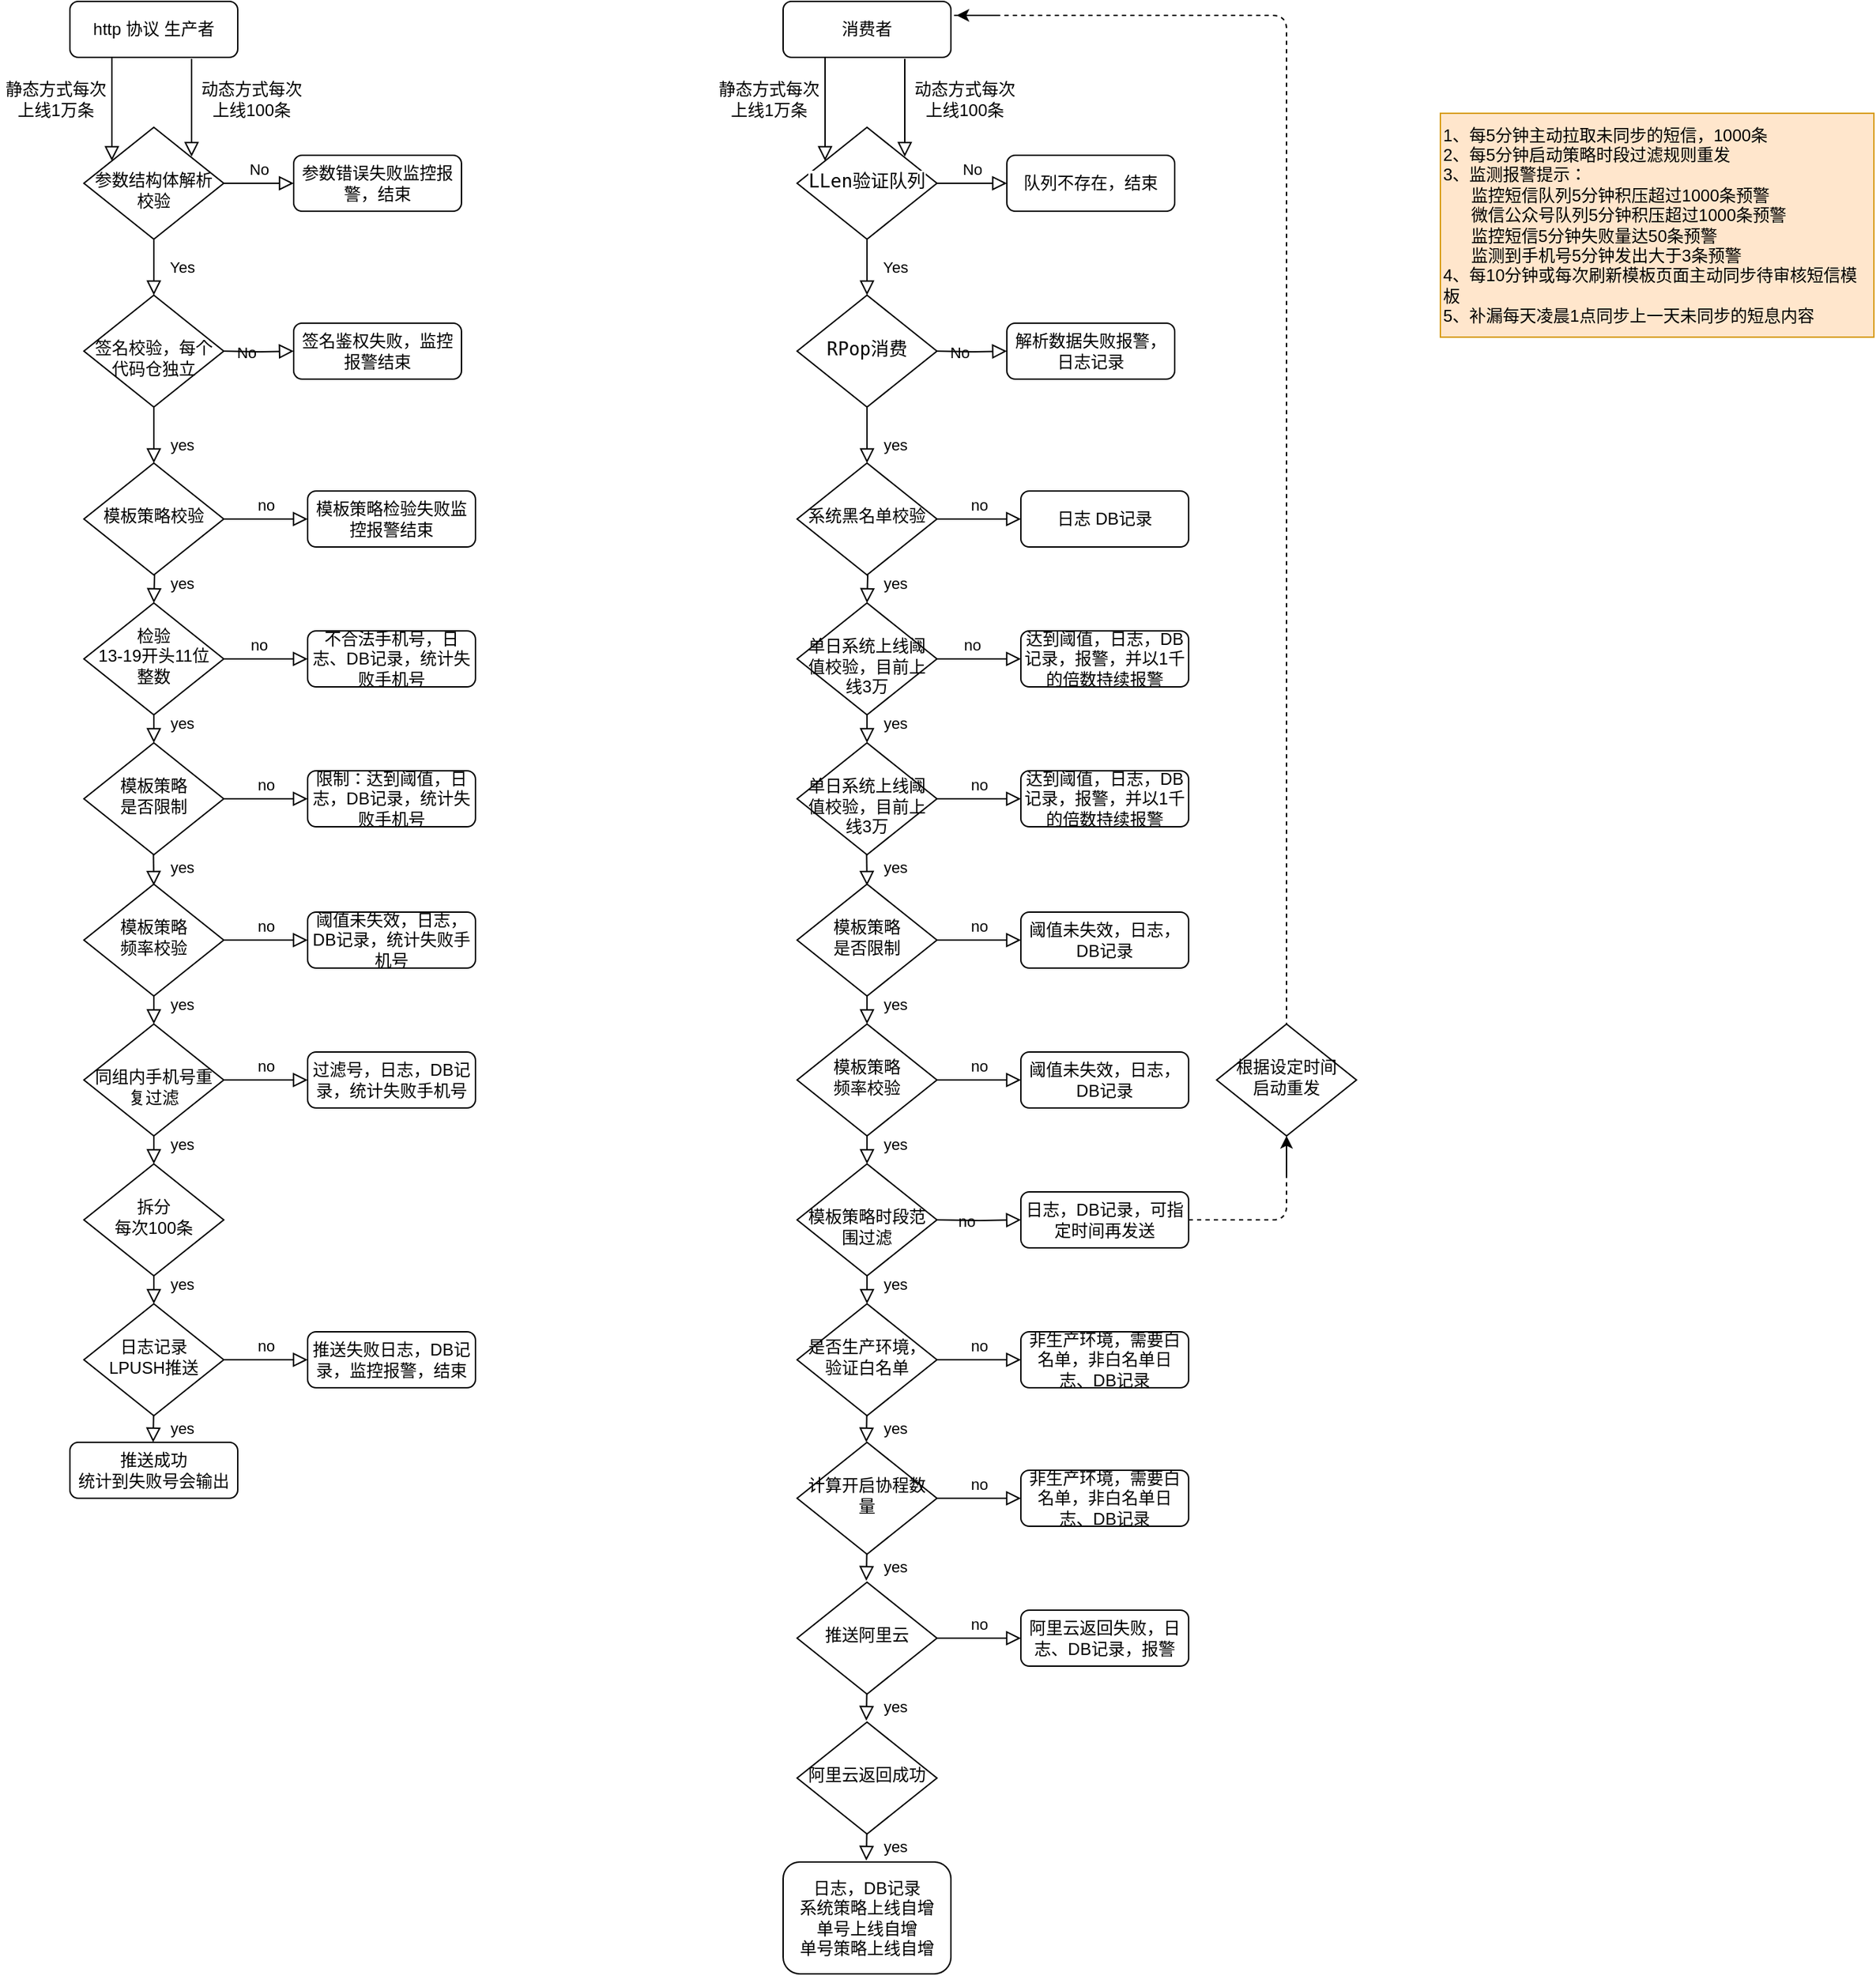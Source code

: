 <mxfile version="14.5.1" type="github">
  <diagram id="C5RBs43oDa-KdzZeNtuy" name="Page-1">
    <mxGraphModel dx="1038" dy="509" grid="1" gridSize="10" guides="1" tooltips="1" connect="1" arrows="1" fold="1" page="1" pageScale="1" pageWidth="827" pageHeight="1169" math="0" shadow="0">
      <root>
        <mxCell id="WIyWlLk6GJQsqaUBKTNV-0" />
        <mxCell id="WIyWlLk6GJQsqaUBKTNV-1" parent="WIyWlLk6GJQsqaUBKTNV-0" />
        <mxCell id="WIyWlLk6GJQsqaUBKTNV-2" value="" style="rounded=0;html=1;jettySize=auto;orthogonalLoop=1;fontSize=11;endArrow=block;endFill=0;endSize=8;strokeWidth=1;shadow=0;labelBackgroundColor=none;edgeStyle=orthogonalEdgeStyle;" parent="WIyWlLk6GJQsqaUBKTNV-1" source="WIyWlLk6GJQsqaUBKTNV-3" target="WIyWlLk6GJQsqaUBKTNV-6" edge="1">
          <mxGeometry relative="1" as="geometry">
            <Array as="points">
              <mxPoint x="190" y="140" />
              <mxPoint x="190" y="140" />
            </Array>
          </mxGeometry>
        </mxCell>
        <mxCell id="WIyWlLk6GJQsqaUBKTNV-3" value="http 协议 生产者" style="rounded=1;whiteSpace=wrap;html=1;fontSize=12;glass=0;strokeWidth=1;shadow=0;" parent="WIyWlLk6GJQsqaUBKTNV-1" vertex="1">
          <mxGeometry x="160" y="80" width="120" height="40" as="geometry" />
        </mxCell>
        <mxCell id="WIyWlLk6GJQsqaUBKTNV-4" value="Yes" style="rounded=0;html=1;jettySize=auto;orthogonalLoop=1;fontSize=11;endArrow=block;endFill=0;endSize=8;strokeWidth=1;shadow=0;labelBackgroundColor=none;edgeStyle=orthogonalEdgeStyle;" parent="WIyWlLk6GJQsqaUBKTNV-1" source="WIyWlLk6GJQsqaUBKTNV-6" target="WIyWlLk6GJQsqaUBKTNV-10" edge="1">
          <mxGeometry y="20" relative="1" as="geometry">
            <mxPoint as="offset" />
          </mxGeometry>
        </mxCell>
        <mxCell id="WIyWlLk6GJQsqaUBKTNV-5" value="No" style="edgeStyle=orthogonalEdgeStyle;rounded=0;html=1;jettySize=auto;orthogonalLoop=1;fontSize=11;endArrow=block;endFill=0;endSize=8;strokeWidth=1;shadow=0;labelBackgroundColor=none;" parent="WIyWlLk6GJQsqaUBKTNV-1" source="WIyWlLk6GJQsqaUBKTNV-6" target="WIyWlLk6GJQsqaUBKTNV-7" edge="1">
          <mxGeometry y="10" relative="1" as="geometry">
            <mxPoint as="offset" />
          </mxGeometry>
        </mxCell>
        <mxCell id="WIyWlLk6GJQsqaUBKTNV-6" value="&lt;div&gt;&lt;br&gt;&lt;/div&gt;&lt;div&gt;参数结构体解析校验&lt;/div&gt;" style="rhombus;whiteSpace=wrap;html=1;shadow=0;fontFamily=Helvetica;fontSize=12;align=center;strokeWidth=1;spacing=6;spacingTop=-4;" parent="WIyWlLk6GJQsqaUBKTNV-1" vertex="1">
          <mxGeometry x="170" y="170" width="100" height="80" as="geometry" />
        </mxCell>
        <mxCell id="WIyWlLk6GJQsqaUBKTNV-7" value="参数错误失败监控报警，结束" style="rounded=1;whiteSpace=wrap;html=1;fontSize=12;glass=0;strokeWidth=1;shadow=0;" parent="WIyWlLk6GJQsqaUBKTNV-1" vertex="1">
          <mxGeometry x="320" y="190" width="120" height="40" as="geometry" />
        </mxCell>
        <mxCell id="WIyWlLk6GJQsqaUBKTNV-8" value="yes" style="rounded=0;html=1;jettySize=auto;orthogonalLoop=1;fontSize=11;endArrow=block;endFill=0;endSize=8;strokeWidth=1;shadow=0;labelBackgroundColor=none;edgeStyle=orthogonalEdgeStyle;entryX=0.5;entryY=0;entryDx=0;entryDy=0;" parent="WIyWlLk6GJQsqaUBKTNV-1" source="WIyWlLk6GJQsqaUBKTNV-10" target="dagRTqtgSXORIE9Vs6ua-40" edge="1">
          <mxGeometry x="0.333" y="20" relative="1" as="geometry">
            <mxPoint as="offset" />
            <mxPoint x="220" y="430" as="targetPoint" />
          </mxGeometry>
        </mxCell>
        <mxCell id="WIyWlLk6GJQsqaUBKTNV-9" value="no" style="edgeStyle=orthogonalEdgeStyle;rounded=0;html=1;jettySize=auto;orthogonalLoop=1;fontSize=11;endArrow=block;endFill=0;endSize=8;strokeWidth=1;shadow=0;labelBackgroundColor=none;exitX=1;exitY=0.5;exitDx=0;exitDy=0;" parent="WIyWlLk6GJQsqaUBKTNV-1" source="dagRTqtgSXORIE9Vs6ua-40" target="WIyWlLk6GJQsqaUBKTNV-12" edge="1">
          <mxGeometry y="10" relative="1" as="geometry">
            <mxPoint as="offset" />
            <mxPoint x="280" y="450" as="sourcePoint" />
          </mxGeometry>
        </mxCell>
        <mxCell id="WIyWlLk6GJQsqaUBKTNV-10" value="&lt;br&gt;&lt;div&gt;签名校验，每个代码仓独立&lt;/div&gt;" style="rhombus;whiteSpace=wrap;html=1;shadow=0;fontFamily=Helvetica;fontSize=12;align=center;strokeWidth=1;spacing=6;spacingTop=-4;" parent="WIyWlLk6GJQsqaUBKTNV-1" vertex="1">
          <mxGeometry x="170" y="290" width="100" height="80" as="geometry" />
        </mxCell>
        <mxCell id="WIyWlLk6GJQsqaUBKTNV-12" value="模板策略检验失败监控报警结束" style="rounded=1;whiteSpace=wrap;html=1;fontSize=12;glass=0;strokeWidth=1;shadow=0;" parent="WIyWlLk6GJQsqaUBKTNV-1" vertex="1">
          <mxGeometry x="330" y="430" width="120" height="40" as="geometry" />
        </mxCell>
        <mxCell id="dagRTqtgSXORIE9Vs6ua-0" value="" style="rounded=0;html=1;jettySize=auto;orthogonalLoop=1;fontSize=11;endArrow=block;endFill=0;endSize=8;strokeWidth=1;shadow=0;labelBackgroundColor=none;edgeStyle=orthogonalEdgeStyle;" parent="WIyWlLk6GJQsqaUBKTNV-1" edge="1">
          <mxGeometry relative="1" as="geometry">
            <mxPoint x="247" y="121" as="sourcePoint" />
            <mxPoint x="247" y="191" as="targetPoint" />
            <Array as="points">
              <mxPoint x="247" y="161" />
              <mxPoint x="247" y="161" />
            </Array>
          </mxGeometry>
        </mxCell>
        <mxCell id="dagRTqtgSXORIE9Vs6ua-3" value="&lt;div&gt;静态方式每次上线1万条&lt;/div&gt;" style="text;html=1;strokeColor=none;fillColor=none;align=center;verticalAlign=middle;whiteSpace=wrap;rounded=0;" parent="WIyWlLk6GJQsqaUBKTNV-1" vertex="1">
          <mxGeometry x="110" y="140" width="80" height="20" as="geometry" />
        </mxCell>
        <mxCell id="dagRTqtgSXORIE9Vs6ua-4" value="动态方式每次上线100条" style="text;html=1;strokeColor=none;fillColor=none;align=center;verticalAlign=middle;whiteSpace=wrap;rounded=0;" parent="WIyWlLk6GJQsqaUBKTNV-1" vertex="1">
          <mxGeometry x="250" y="140" width="80" height="20" as="geometry" />
        </mxCell>
        <mxCell id="dagRTqtgSXORIE9Vs6ua-9" value="No" style="edgeStyle=orthogonalEdgeStyle;rounded=0;html=1;jettySize=auto;orthogonalLoop=1;fontSize=11;endArrow=block;endFill=0;endSize=8;strokeWidth=1;shadow=0;labelBackgroundColor=none;" parent="WIyWlLk6GJQsqaUBKTNV-1" target="dagRTqtgSXORIE9Vs6ua-10" edge="1">
          <mxGeometry y="10" relative="1" as="geometry">
            <mxPoint as="offset" />
            <mxPoint x="270" y="330" as="sourcePoint" />
          </mxGeometry>
        </mxCell>
        <mxCell id="dagRTqtgSXORIE9Vs6ua-10" value="签名鉴权失败，监控报警结束" style="rounded=1;whiteSpace=wrap;html=1;fontSize=12;glass=0;strokeWidth=1;shadow=0;" parent="WIyWlLk6GJQsqaUBKTNV-1" vertex="1">
          <mxGeometry x="320" y="310" width="120" height="40" as="geometry" />
        </mxCell>
        <mxCell id="dagRTqtgSXORIE9Vs6ua-11" value="yes" style="rounded=0;html=1;jettySize=auto;orthogonalLoop=1;fontSize=11;endArrow=block;endFill=0;endSize=8;strokeWidth=1;shadow=0;labelBackgroundColor=none;edgeStyle=orthogonalEdgeStyle;" parent="WIyWlLk6GJQsqaUBKTNV-1" edge="1">
          <mxGeometry x="0.333" y="20" relative="1" as="geometry">
            <mxPoint as="offset" />
            <mxPoint x="220" y="470" as="sourcePoint" />
            <mxPoint x="220" y="510" as="targetPoint" />
          </mxGeometry>
        </mxCell>
        <mxCell id="dagRTqtgSXORIE9Vs6ua-12" value="no" style="edgeStyle=orthogonalEdgeStyle;rounded=0;html=1;jettySize=auto;orthogonalLoop=1;fontSize=11;endArrow=block;endFill=0;endSize=8;strokeWidth=1;shadow=0;labelBackgroundColor=none;" parent="WIyWlLk6GJQsqaUBKTNV-1" target="dagRTqtgSXORIE9Vs6ua-14" edge="1">
          <mxGeometry y="10" relative="1" as="geometry">
            <mxPoint as="offset" />
            <mxPoint x="280" y="550" as="sourcePoint" />
            <Array as="points">
              <mxPoint x="270" y="550" />
              <mxPoint x="270" y="550" />
            </Array>
          </mxGeometry>
        </mxCell>
        <mxCell id="dagRTqtgSXORIE9Vs6ua-14" value="不合法手机号，日志、DB记录，统计失败手机号" style="rounded=1;whiteSpace=wrap;html=1;fontSize=12;glass=0;strokeWidth=1;shadow=0;" parent="WIyWlLk6GJQsqaUBKTNV-1" vertex="1">
          <mxGeometry x="330" y="530" width="120" height="40" as="geometry" />
        </mxCell>
        <mxCell id="dagRTqtgSXORIE9Vs6ua-22" value="no" style="edgeStyle=orthogonalEdgeStyle;rounded=0;html=1;jettySize=auto;orthogonalLoop=1;fontSize=11;endArrow=block;endFill=0;endSize=8;strokeWidth=1;shadow=0;labelBackgroundColor=none;exitX=1;exitY=0.5;exitDx=0;exitDy=0;" parent="WIyWlLk6GJQsqaUBKTNV-1" source="dagRTqtgSXORIE9Vs6ua-46" target="dagRTqtgSXORIE9Vs6ua-24" edge="1">
          <mxGeometry y="10" relative="1" as="geometry">
            <mxPoint as="offset" />
            <mxPoint x="280" y="650" as="sourcePoint" />
          </mxGeometry>
        </mxCell>
        <mxCell id="dagRTqtgSXORIE9Vs6ua-24" value="限制：达到阈值，日志，DB记录，统计失败手机号" style="rounded=1;whiteSpace=wrap;html=1;fontSize=12;glass=0;strokeWidth=1;shadow=0;" parent="WIyWlLk6GJQsqaUBKTNV-1" vertex="1">
          <mxGeometry x="330" y="630" width="120" height="40" as="geometry" />
        </mxCell>
        <mxCell id="dagRTqtgSXORIE9Vs6ua-27" value="yes" style="rounded=0;html=1;jettySize=auto;orthogonalLoop=1;fontSize=11;endArrow=block;endFill=0;endSize=8;strokeWidth=1;shadow=0;labelBackgroundColor=none;edgeStyle=orthogonalEdgeStyle;entryX=0.5;entryY=0;entryDx=0;entryDy=0;" parent="WIyWlLk6GJQsqaUBKTNV-1" target="dagRTqtgSXORIE9Vs6ua-46" edge="1">
          <mxGeometry x="0.333" y="20" relative="1" as="geometry">
            <mxPoint as="offset" />
            <mxPoint x="219.5" y="570" as="sourcePoint" />
            <mxPoint x="219.5" y="630" as="targetPoint" />
          </mxGeometry>
        </mxCell>
        <mxCell id="dagRTqtgSXORIE9Vs6ua-28" value="no" style="edgeStyle=orthogonalEdgeStyle;rounded=0;html=1;jettySize=auto;orthogonalLoop=1;fontSize=11;endArrow=block;endFill=0;endSize=8;strokeWidth=1;shadow=0;labelBackgroundColor=none;exitX=1;exitY=0.5;exitDx=0;exitDy=0;" parent="WIyWlLk6GJQsqaUBKTNV-1" source="dagRTqtgSXORIE9Vs6ua-47" target="dagRTqtgSXORIE9Vs6ua-30" edge="1">
          <mxGeometry y="10" relative="1" as="geometry">
            <mxPoint as="offset" />
            <mxPoint x="280" y="751" as="sourcePoint" />
          </mxGeometry>
        </mxCell>
        <mxCell id="dagRTqtgSXORIE9Vs6ua-30" value="阈值未失效，日志，DB记录，统计失败手机号" style="rounded=1;whiteSpace=wrap;html=1;fontSize=12;glass=0;strokeWidth=1;shadow=0;" parent="WIyWlLk6GJQsqaUBKTNV-1" vertex="1">
          <mxGeometry x="330" y="731" width="120" height="40" as="geometry" />
        </mxCell>
        <mxCell id="dagRTqtgSXORIE9Vs6ua-31" value="yes" style="rounded=0;html=1;jettySize=auto;orthogonalLoop=1;fontSize=11;endArrow=block;endFill=0;endSize=8;strokeWidth=1;shadow=0;labelBackgroundColor=none;edgeStyle=orthogonalEdgeStyle;" parent="WIyWlLk6GJQsqaUBKTNV-1" edge="1">
          <mxGeometry x="0.333" y="20" relative="1" as="geometry">
            <mxPoint as="offset" />
            <mxPoint x="219.5" y="673" as="sourcePoint" />
            <mxPoint x="220" y="712" as="targetPoint" />
          </mxGeometry>
        </mxCell>
        <mxCell id="dagRTqtgSXORIE9Vs6ua-32" value="no" style="edgeStyle=orthogonalEdgeStyle;rounded=0;html=1;jettySize=auto;orthogonalLoop=1;fontSize=11;endArrow=block;endFill=0;endSize=8;strokeWidth=1;shadow=0;labelBackgroundColor=none;exitX=1;exitY=0.5;exitDx=0;exitDy=0;" parent="WIyWlLk6GJQsqaUBKTNV-1" source="dagRTqtgSXORIE9Vs6ua-48" target="dagRTqtgSXORIE9Vs6ua-34" edge="1">
          <mxGeometry y="10" relative="1" as="geometry">
            <mxPoint as="offset" />
            <mxPoint x="280" y="851" as="sourcePoint" />
          </mxGeometry>
        </mxCell>
        <mxCell id="dagRTqtgSXORIE9Vs6ua-34" value="过滤号，日志，DB记录，统计失败手机号" style="rounded=1;whiteSpace=wrap;html=1;fontSize=12;glass=0;strokeWidth=1;shadow=0;" parent="WIyWlLk6GJQsqaUBKTNV-1" vertex="1">
          <mxGeometry x="330" y="831" width="120" height="40" as="geometry" />
        </mxCell>
        <mxCell id="dagRTqtgSXORIE9Vs6ua-35" value="yes" style="rounded=0;html=1;jettySize=auto;orthogonalLoop=1;fontSize=11;endArrow=block;endFill=0;endSize=8;strokeWidth=1;shadow=0;labelBackgroundColor=none;edgeStyle=orthogonalEdgeStyle;entryX=0.5;entryY=0;entryDx=0;entryDy=0;" parent="WIyWlLk6GJQsqaUBKTNV-1" target="dagRTqtgSXORIE9Vs6ua-48" edge="1">
          <mxGeometry x="0.333" y="20" relative="1" as="geometry">
            <mxPoint as="offset" />
            <mxPoint x="219.5" y="771" as="sourcePoint" />
            <mxPoint x="219.5" y="831" as="targetPoint" />
          </mxGeometry>
        </mxCell>
        <mxCell id="dagRTqtgSXORIE9Vs6ua-39" value="yes" style="rounded=0;html=1;jettySize=auto;orthogonalLoop=1;fontSize=11;endArrow=block;endFill=0;endSize=8;strokeWidth=1;shadow=0;labelBackgroundColor=none;edgeStyle=orthogonalEdgeStyle;entryX=0.5;entryY=0;entryDx=0;entryDy=0;" parent="WIyWlLk6GJQsqaUBKTNV-1" target="dagRTqtgSXORIE9Vs6ua-49" edge="1">
          <mxGeometry x="0.333" y="20" relative="1" as="geometry">
            <mxPoint as="offset" />
            <mxPoint x="219.5" y="871" as="sourcePoint" />
            <mxPoint x="219.5" y="931" as="targetPoint" />
          </mxGeometry>
        </mxCell>
        <mxCell id="dagRTqtgSXORIE9Vs6ua-40" value="模板策略校验" style="rhombus;whiteSpace=wrap;html=1;shadow=0;fontFamily=Helvetica;fontSize=12;align=center;strokeWidth=1;spacing=6;spacingTop=-4;" parent="WIyWlLk6GJQsqaUBKTNV-1" vertex="1">
          <mxGeometry x="170" y="410" width="100" height="80" as="geometry" />
        </mxCell>
        <mxCell id="dagRTqtgSXORIE9Vs6ua-41" value="no" style="edgeStyle=orthogonalEdgeStyle;rounded=0;html=1;jettySize=auto;orthogonalLoop=1;fontSize=11;endArrow=block;endFill=0;endSize=8;strokeWidth=1;shadow=0;labelBackgroundColor=none;exitX=1;exitY=0.5;exitDx=0;exitDy=0;" parent="WIyWlLk6GJQsqaUBKTNV-1" source="dagRTqtgSXORIE9Vs6ua-54" target="dagRTqtgSXORIE9Vs6ua-43" edge="1">
          <mxGeometry y="10" relative="1" as="geometry">
            <mxPoint as="offset" />
            <mxPoint x="274" y="1051" as="sourcePoint" />
          </mxGeometry>
        </mxCell>
        <mxCell id="dagRTqtgSXORIE9Vs6ua-43" value="推送失败日志，DB记录，监控报警，结束" style="rounded=1;whiteSpace=wrap;html=1;fontSize=12;glass=0;strokeWidth=1;shadow=0;" parent="WIyWlLk6GJQsqaUBKTNV-1" vertex="1">
          <mxGeometry x="330" y="1031" width="120" height="40" as="geometry" />
        </mxCell>
        <mxCell id="dagRTqtgSXORIE9Vs6ua-44" value="yes" style="rounded=0;html=1;jettySize=auto;orthogonalLoop=1;fontSize=11;endArrow=block;endFill=0;endSize=8;strokeWidth=1;shadow=0;labelBackgroundColor=none;edgeStyle=orthogonalEdgeStyle;entryX=0.5;entryY=0;entryDx=0;entryDy=0;" parent="WIyWlLk6GJQsqaUBKTNV-1" target="dagRTqtgSXORIE9Vs6ua-54" edge="1">
          <mxGeometry x="0.333" y="20" relative="1" as="geometry">
            <mxPoint as="offset" />
            <mxPoint x="219.5" y="971" as="sourcePoint" />
            <mxPoint x="219.5" y="1031" as="targetPoint" />
          </mxGeometry>
        </mxCell>
        <mxCell id="dagRTqtgSXORIE9Vs6ua-45" value="&lt;div&gt;检验&lt;/div&gt;&lt;div&gt;13-19开头11位整数&lt;br&gt;&lt;/div&gt;" style="rhombus;whiteSpace=wrap;html=1;shadow=0;fontFamily=Helvetica;fontSize=12;align=center;strokeWidth=1;spacing=6;spacingTop=-4;" parent="WIyWlLk6GJQsqaUBKTNV-1" vertex="1">
          <mxGeometry x="170" y="510" width="100" height="80" as="geometry" />
        </mxCell>
        <mxCell id="dagRTqtgSXORIE9Vs6ua-46" value="&lt;div&gt;模板策略&lt;/div&gt;&lt;div&gt;是否限制&lt;/div&gt;" style="rhombus;whiteSpace=wrap;html=1;shadow=0;fontFamily=Helvetica;fontSize=12;align=center;strokeWidth=1;spacing=6;spacingTop=-4;" parent="WIyWlLk6GJQsqaUBKTNV-1" vertex="1">
          <mxGeometry x="170" y="610" width="100" height="80" as="geometry" />
        </mxCell>
        <mxCell id="dagRTqtgSXORIE9Vs6ua-47" value="&lt;div&gt;模板策略&lt;/div&gt;&lt;div&gt;频率校验&lt;/div&gt;" style="rhombus;whiteSpace=wrap;html=1;shadow=0;fontFamily=Helvetica;fontSize=12;align=center;strokeWidth=1;spacing=6;spacingTop=-4;" parent="WIyWlLk6GJQsqaUBKTNV-1" vertex="1">
          <mxGeometry x="170" y="711" width="100" height="80" as="geometry" />
        </mxCell>
        <mxCell id="dagRTqtgSXORIE9Vs6ua-48" value="&lt;br&gt;&lt;div&gt;同组内手机号重复过滤&lt;/div&gt;" style="rhombus;whiteSpace=wrap;html=1;shadow=0;fontFamily=Helvetica;fontSize=12;align=center;strokeWidth=1;spacing=6;spacingTop=-4;" parent="WIyWlLk6GJQsqaUBKTNV-1" vertex="1">
          <mxGeometry x="170" y="811" width="100" height="80" as="geometry" />
        </mxCell>
        <mxCell id="dagRTqtgSXORIE9Vs6ua-49" value="&lt;div&gt;拆分&lt;/div&gt;&lt;div&gt;每次100条&lt;br&gt;&lt;/div&gt;" style="rhombus;whiteSpace=wrap;html=1;shadow=0;fontFamily=Helvetica;fontSize=12;align=center;strokeWidth=1;spacing=6;spacingTop=-4;" parent="WIyWlLk6GJQsqaUBKTNV-1" vertex="1">
          <mxGeometry x="170" y="911" width="100" height="80" as="geometry" />
        </mxCell>
        <mxCell id="dagRTqtgSXORIE9Vs6ua-51" value="&lt;div&gt;推送成功&lt;/div&gt;&lt;div&gt;统计到失败号会输出&lt;/div&gt;" style="rounded=1;whiteSpace=wrap;html=1;fontSize=12;glass=0;strokeWidth=1;shadow=0;" parent="WIyWlLk6GJQsqaUBKTNV-1" vertex="1">
          <mxGeometry x="160" y="1110" width="120" height="40" as="geometry" />
        </mxCell>
        <mxCell id="dagRTqtgSXORIE9Vs6ua-52" value="yes" style="rounded=0;html=1;jettySize=auto;orthogonalLoop=1;fontSize=11;endArrow=block;endFill=0;endSize=8;strokeWidth=1;shadow=0;labelBackgroundColor=none;edgeStyle=orthogonalEdgeStyle;" parent="WIyWlLk6GJQsqaUBKTNV-1" edge="1">
          <mxGeometry x="0.333" y="20" relative="1" as="geometry">
            <mxPoint as="offset" />
            <mxPoint x="220" y="1080" as="sourcePoint" />
            <mxPoint x="219.5" y="1110" as="targetPoint" />
          </mxGeometry>
        </mxCell>
        <mxCell id="dagRTqtgSXORIE9Vs6ua-54" value="&lt;div&gt;日志记录&lt;/div&gt;&lt;div&gt;LPUSH推送&lt;br&gt;&lt;/div&gt;" style="rhombus;whiteSpace=wrap;html=1;shadow=0;fontFamily=Helvetica;fontSize=12;align=center;strokeWidth=1;spacing=6;spacingTop=-4;" parent="WIyWlLk6GJQsqaUBKTNV-1" vertex="1">
          <mxGeometry x="170" y="1011" width="100" height="80" as="geometry" />
        </mxCell>
        <mxCell id="dagRTqtgSXORIE9Vs6ua-55" value="" style="rounded=0;html=1;jettySize=auto;orthogonalLoop=1;fontSize=11;endArrow=block;endFill=0;endSize=8;strokeWidth=1;shadow=0;labelBackgroundColor=none;edgeStyle=orthogonalEdgeStyle;" parent="WIyWlLk6GJQsqaUBKTNV-1" source="dagRTqtgSXORIE9Vs6ua-56" target="dagRTqtgSXORIE9Vs6ua-59" edge="1">
          <mxGeometry relative="1" as="geometry">
            <Array as="points">
              <mxPoint x="700" y="140" />
              <mxPoint x="700" y="140" />
            </Array>
          </mxGeometry>
        </mxCell>
        <mxCell id="dagRTqtgSXORIE9Vs6ua-56" value="消费者" style="rounded=1;whiteSpace=wrap;html=1;fontSize=12;glass=0;strokeWidth=1;shadow=0;" parent="WIyWlLk6GJQsqaUBKTNV-1" vertex="1">
          <mxGeometry x="670" y="80" width="120" height="40" as="geometry" />
        </mxCell>
        <mxCell id="dagRTqtgSXORIE9Vs6ua-57" value="Yes" style="rounded=0;html=1;jettySize=auto;orthogonalLoop=1;fontSize=11;endArrow=block;endFill=0;endSize=8;strokeWidth=1;shadow=0;labelBackgroundColor=none;edgeStyle=orthogonalEdgeStyle;" parent="WIyWlLk6GJQsqaUBKTNV-1" source="dagRTqtgSXORIE9Vs6ua-59" target="dagRTqtgSXORIE9Vs6ua-63" edge="1">
          <mxGeometry y="20" relative="1" as="geometry">
            <mxPoint as="offset" />
          </mxGeometry>
        </mxCell>
        <mxCell id="dagRTqtgSXORIE9Vs6ua-58" value="No" style="edgeStyle=orthogonalEdgeStyle;rounded=0;html=1;jettySize=auto;orthogonalLoop=1;fontSize=11;endArrow=block;endFill=0;endSize=8;strokeWidth=1;shadow=0;labelBackgroundColor=none;" parent="WIyWlLk6GJQsqaUBKTNV-1" source="dagRTqtgSXORIE9Vs6ua-59" target="dagRTqtgSXORIE9Vs6ua-60" edge="1">
          <mxGeometry y="10" relative="1" as="geometry">
            <mxPoint as="offset" />
          </mxGeometry>
        </mxCell>
        <mxCell id="dagRTqtgSXORIE9Vs6ua-59" value="&lt;pre style=&quot;background-color: #ffffff ; color: #000000 ; font-family: &amp;#34;jetbrains mono&amp;#34; , monospace ; font-size: 9.8pt&quot;&gt;LLen验证队列&lt;/pre&gt;" style="rhombus;whiteSpace=wrap;html=1;shadow=0;fontFamily=Helvetica;fontSize=12;align=center;strokeWidth=1;spacing=6;spacingTop=-4;" parent="WIyWlLk6GJQsqaUBKTNV-1" vertex="1">
          <mxGeometry x="680" y="170" width="100" height="80" as="geometry" />
        </mxCell>
        <mxCell id="dagRTqtgSXORIE9Vs6ua-60" value="队列不存在，结束" style="rounded=1;whiteSpace=wrap;html=1;fontSize=12;glass=0;strokeWidth=1;shadow=0;" parent="WIyWlLk6GJQsqaUBKTNV-1" vertex="1">
          <mxGeometry x="830" y="190" width="120" height="40" as="geometry" />
        </mxCell>
        <mxCell id="dagRTqtgSXORIE9Vs6ua-61" value="yes" style="rounded=0;html=1;jettySize=auto;orthogonalLoop=1;fontSize=11;endArrow=block;endFill=0;endSize=8;strokeWidth=1;shadow=0;labelBackgroundColor=none;edgeStyle=orthogonalEdgeStyle;entryX=0.5;entryY=0;entryDx=0;entryDy=0;" parent="WIyWlLk6GJQsqaUBKTNV-1" source="dagRTqtgSXORIE9Vs6ua-63" target="dagRTqtgSXORIE9Vs6ua-83" edge="1">
          <mxGeometry x="0.333" y="20" relative="1" as="geometry">
            <mxPoint as="offset" />
            <mxPoint x="730" y="430" as="targetPoint" />
          </mxGeometry>
        </mxCell>
        <mxCell id="dagRTqtgSXORIE9Vs6ua-62" value="no" style="edgeStyle=orthogonalEdgeStyle;rounded=0;html=1;jettySize=auto;orthogonalLoop=1;fontSize=11;endArrow=block;endFill=0;endSize=8;strokeWidth=1;shadow=0;labelBackgroundColor=none;exitX=1;exitY=0.5;exitDx=0;exitDy=0;" parent="WIyWlLk6GJQsqaUBKTNV-1" source="dagRTqtgSXORIE9Vs6ua-83" target="dagRTqtgSXORIE9Vs6ua-64" edge="1">
          <mxGeometry y="10" relative="1" as="geometry">
            <mxPoint as="offset" />
            <mxPoint x="790" y="450" as="sourcePoint" />
          </mxGeometry>
        </mxCell>
        <mxCell id="dagRTqtgSXORIE9Vs6ua-63" value="&lt;pre style=&quot;background-color: #ffffff ; color: #000000 ; font-family: &amp;#34;jetbrains mono&amp;#34; , monospace ; font-size: 9.8pt&quot;&gt;RPop消费&lt;/pre&gt;" style="rhombus;whiteSpace=wrap;html=1;shadow=0;fontFamily=Helvetica;fontSize=12;align=center;strokeWidth=1;spacing=6;spacingTop=-4;" parent="WIyWlLk6GJQsqaUBKTNV-1" vertex="1">
          <mxGeometry x="680" y="290" width="100" height="80" as="geometry" />
        </mxCell>
        <mxCell id="dagRTqtgSXORIE9Vs6ua-64" value="日志 DB记录" style="rounded=1;whiteSpace=wrap;html=1;fontSize=12;glass=0;strokeWidth=1;shadow=0;" parent="WIyWlLk6GJQsqaUBKTNV-1" vertex="1">
          <mxGeometry x="840" y="430" width="120" height="40" as="geometry" />
        </mxCell>
        <mxCell id="dagRTqtgSXORIE9Vs6ua-65" value="" style="rounded=0;html=1;jettySize=auto;orthogonalLoop=1;fontSize=11;endArrow=block;endFill=0;endSize=8;strokeWidth=1;shadow=0;labelBackgroundColor=none;edgeStyle=orthogonalEdgeStyle;" parent="WIyWlLk6GJQsqaUBKTNV-1" edge="1">
          <mxGeometry relative="1" as="geometry">
            <mxPoint x="757" y="121" as="sourcePoint" />
            <mxPoint x="757" y="191" as="targetPoint" />
            <Array as="points">
              <mxPoint x="757" y="161" />
              <mxPoint x="757" y="161" />
            </Array>
          </mxGeometry>
        </mxCell>
        <mxCell id="dagRTqtgSXORIE9Vs6ua-66" value="&lt;div&gt;静态方式每次上线1万条&lt;/div&gt;" style="text;html=1;strokeColor=none;fillColor=none;align=center;verticalAlign=middle;whiteSpace=wrap;rounded=0;" parent="WIyWlLk6GJQsqaUBKTNV-1" vertex="1">
          <mxGeometry x="620" y="140" width="80" height="20" as="geometry" />
        </mxCell>
        <mxCell id="dagRTqtgSXORIE9Vs6ua-67" value="动态方式每次上线100条" style="text;html=1;strokeColor=none;fillColor=none;align=center;verticalAlign=middle;whiteSpace=wrap;rounded=0;" parent="WIyWlLk6GJQsqaUBKTNV-1" vertex="1">
          <mxGeometry x="760" y="140" width="80" height="20" as="geometry" />
        </mxCell>
        <mxCell id="dagRTqtgSXORIE9Vs6ua-68" value="No" style="edgeStyle=orthogonalEdgeStyle;rounded=0;html=1;jettySize=auto;orthogonalLoop=1;fontSize=11;endArrow=block;endFill=0;endSize=8;strokeWidth=1;shadow=0;labelBackgroundColor=none;" parent="WIyWlLk6GJQsqaUBKTNV-1" target="dagRTqtgSXORIE9Vs6ua-69" edge="1">
          <mxGeometry y="10" relative="1" as="geometry">
            <mxPoint as="offset" />
            <mxPoint x="780" y="330" as="sourcePoint" />
          </mxGeometry>
        </mxCell>
        <mxCell id="dagRTqtgSXORIE9Vs6ua-69" value="解析数据失败报警，日志记录" style="rounded=1;whiteSpace=wrap;html=1;fontSize=12;glass=0;strokeWidth=1;shadow=0;" parent="WIyWlLk6GJQsqaUBKTNV-1" vertex="1">
          <mxGeometry x="830" y="310" width="120" height="40" as="geometry" />
        </mxCell>
        <mxCell id="dagRTqtgSXORIE9Vs6ua-70" value="yes" style="rounded=0;html=1;jettySize=auto;orthogonalLoop=1;fontSize=11;endArrow=block;endFill=0;endSize=8;strokeWidth=1;shadow=0;labelBackgroundColor=none;edgeStyle=orthogonalEdgeStyle;" parent="WIyWlLk6GJQsqaUBKTNV-1" edge="1">
          <mxGeometry x="0.333" y="20" relative="1" as="geometry">
            <mxPoint as="offset" />
            <mxPoint x="730" y="470" as="sourcePoint" />
            <mxPoint x="730" y="510" as="targetPoint" />
          </mxGeometry>
        </mxCell>
        <mxCell id="dagRTqtgSXORIE9Vs6ua-71" value="no" style="edgeStyle=orthogonalEdgeStyle;rounded=0;html=1;jettySize=auto;orthogonalLoop=1;fontSize=11;endArrow=block;endFill=0;endSize=8;strokeWidth=1;shadow=0;labelBackgroundColor=none;" parent="WIyWlLk6GJQsqaUBKTNV-1" target="dagRTqtgSXORIE9Vs6ua-72" edge="1">
          <mxGeometry y="10" relative="1" as="geometry">
            <mxPoint as="offset" />
            <mxPoint x="790" y="550" as="sourcePoint" />
            <Array as="points">
              <mxPoint x="780" y="550" />
              <mxPoint x="780" y="550" />
            </Array>
          </mxGeometry>
        </mxCell>
        <mxCell id="dagRTqtgSXORIE9Vs6ua-72" value="达到阈值，日志，DB记录，报警，并以1千的倍数持续报警" style="rounded=1;whiteSpace=wrap;html=1;fontSize=12;glass=0;strokeWidth=1;shadow=0;" parent="WIyWlLk6GJQsqaUBKTNV-1" vertex="1">
          <mxGeometry x="840" y="530" width="120" height="40" as="geometry" />
        </mxCell>
        <mxCell id="dagRTqtgSXORIE9Vs6ua-73" value="no" style="edgeStyle=orthogonalEdgeStyle;rounded=0;html=1;jettySize=auto;orthogonalLoop=1;fontSize=11;endArrow=block;endFill=0;endSize=8;strokeWidth=1;shadow=0;labelBackgroundColor=none;exitX=1;exitY=0.5;exitDx=0;exitDy=0;" parent="WIyWlLk6GJQsqaUBKTNV-1" source="dagRTqtgSXORIE9Vs6ua-88" target="dagRTqtgSXORIE9Vs6ua-74" edge="1">
          <mxGeometry y="10" relative="1" as="geometry">
            <mxPoint as="offset" />
            <mxPoint x="790" y="650" as="sourcePoint" />
          </mxGeometry>
        </mxCell>
        <mxCell id="dagRTqtgSXORIE9Vs6ua-74" value="达到阈值，日志，DB记录，报警，并以1千的倍数持续报警" style="rounded=1;whiteSpace=wrap;html=1;fontSize=12;glass=0;strokeWidth=1;shadow=0;" parent="WIyWlLk6GJQsqaUBKTNV-1" vertex="1">
          <mxGeometry x="840" y="630" width="120" height="40" as="geometry" />
        </mxCell>
        <mxCell id="dagRTqtgSXORIE9Vs6ua-75" value="yes" style="rounded=0;html=1;jettySize=auto;orthogonalLoop=1;fontSize=11;endArrow=block;endFill=0;endSize=8;strokeWidth=1;shadow=0;labelBackgroundColor=none;edgeStyle=orthogonalEdgeStyle;entryX=0.5;entryY=0;entryDx=0;entryDy=0;" parent="WIyWlLk6GJQsqaUBKTNV-1" target="dagRTqtgSXORIE9Vs6ua-88" edge="1">
          <mxGeometry x="0.333" y="20" relative="1" as="geometry">
            <mxPoint as="offset" />
            <mxPoint x="729.5" y="570" as="sourcePoint" />
            <mxPoint x="729.5" y="630" as="targetPoint" />
          </mxGeometry>
        </mxCell>
        <mxCell id="dagRTqtgSXORIE9Vs6ua-76" value="no" style="edgeStyle=orthogonalEdgeStyle;rounded=0;html=1;jettySize=auto;orthogonalLoop=1;fontSize=11;endArrow=block;endFill=0;endSize=8;strokeWidth=1;shadow=0;labelBackgroundColor=none;exitX=1;exitY=0.5;exitDx=0;exitDy=0;" parent="WIyWlLk6GJQsqaUBKTNV-1" source="dagRTqtgSXORIE9Vs6ua-89" target="dagRTqtgSXORIE9Vs6ua-77" edge="1">
          <mxGeometry y="10" relative="1" as="geometry">
            <mxPoint as="offset" />
            <mxPoint x="790" y="751" as="sourcePoint" />
          </mxGeometry>
        </mxCell>
        <mxCell id="dagRTqtgSXORIE9Vs6ua-77" value="阈值未失效，日志，DB记录" style="rounded=1;whiteSpace=wrap;html=1;fontSize=12;glass=0;strokeWidth=1;shadow=0;" parent="WIyWlLk6GJQsqaUBKTNV-1" vertex="1">
          <mxGeometry x="840" y="731" width="120" height="40" as="geometry" />
        </mxCell>
        <mxCell id="dagRTqtgSXORIE9Vs6ua-78" value="yes" style="rounded=0;html=1;jettySize=auto;orthogonalLoop=1;fontSize=11;endArrow=block;endFill=0;endSize=8;strokeWidth=1;shadow=0;labelBackgroundColor=none;edgeStyle=orthogonalEdgeStyle;" parent="WIyWlLk6GJQsqaUBKTNV-1" edge="1">
          <mxGeometry x="0.333" y="20" relative="1" as="geometry">
            <mxPoint as="offset" />
            <mxPoint x="729.5" y="673" as="sourcePoint" />
            <mxPoint x="730" y="712.0" as="targetPoint" />
          </mxGeometry>
        </mxCell>
        <mxCell id="dagRTqtgSXORIE9Vs6ua-79" value="no" style="edgeStyle=orthogonalEdgeStyle;rounded=0;html=1;jettySize=auto;orthogonalLoop=1;fontSize=11;endArrow=block;endFill=0;endSize=8;strokeWidth=1;shadow=0;labelBackgroundColor=none;exitX=1;exitY=0.5;exitDx=0;exitDy=0;" parent="WIyWlLk6GJQsqaUBKTNV-1" source="dagRTqtgSXORIE9Vs6ua-90" target="dagRTqtgSXORIE9Vs6ua-80" edge="1">
          <mxGeometry y="10" relative="1" as="geometry">
            <mxPoint as="offset" />
            <mxPoint x="790" y="851" as="sourcePoint" />
          </mxGeometry>
        </mxCell>
        <mxCell id="dagRTqtgSXORIE9Vs6ua-80" value="阈值未失效，日志，DB记录" style="rounded=1;whiteSpace=wrap;html=1;fontSize=12;glass=0;strokeWidth=1;shadow=0;" parent="WIyWlLk6GJQsqaUBKTNV-1" vertex="1">
          <mxGeometry x="840" y="831" width="120" height="40" as="geometry" />
        </mxCell>
        <mxCell id="dagRTqtgSXORIE9Vs6ua-81" value="yes" style="rounded=0;html=1;jettySize=auto;orthogonalLoop=1;fontSize=11;endArrow=block;endFill=0;endSize=8;strokeWidth=1;shadow=0;labelBackgroundColor=none;edgeStyle=orthogonalEdgeStyle;entryX=0.5;entryY=0;entryDx=0;entryDy=0;" parent="WIyWlLk6GJQsqaUBKTNV-1" target="dagRTqtgSXORIE9Vs6ua-90" edge="1">
          <mxGeometry x="0.333" y="20" relative="1" as="geometry">
            <mxPoint as="offset" />
            <mxPoint x="729.5" y="771" as="sourcePoint" />
            <mxPoint x="729.5" y="831" as="targetPoint" />
          </mxGeometry>
        </mxCell>
        <mxCell id="dagRTqtgSXORIE9Vs6ua-82" value="yes" style="rounded=0;html=1;jettySize=auto;orthogonalLoop=1;fontSize=11;endArrow=block;endFill=0;endSize=8;strokeWidth=1;shadow=0;labelBackgroundColor=none;edgeStyle=orthogonalEdgeStyle;entryX=0.5;entryY=0;entryDx=0;entryDy=0;" parent="WIyWlLk6GJQsqaUBKTNV-1" target="dagRTqtgSXORIE9Vs6ua-91" edge="1">
          <mxGeometry x="0.333" y="20" relative="1" as="geometry">
            <mxPoint as="offset" />
            <mxPoint x="729.5" y="871" as="sourcePoint" />
            <mxPoint x="729.5" y="931" as="targetPoint" />
          </mxGeometry>
        </mxCell>
        <mxCell id="dagRTqtgSXORIE9Vs6ua-83" value="系统黑名单校验" style="rhombus;whiteSpace=wrap;html=1;shadow=0;fontFamily=Helvetica;fontSize=12;align=center;strokeWidth=1;spacing=6;spacingTop=-4;" parent="WIyWlLk6GJQsqaUBKTNV-1" vertex="1">
          <mxGeometry x="680" y="410" width="100" height="80" as="geometry" />
        </mxCell>
        <mxCell id="dagRTqtgSXORIE9Vs6ua-84" value="no" style="edgeStyle=orthogonalEdgeStyle;rounded=0;html=1;jettySize=auto;orthogonalLoop=1;fontSize=11;endArrow=block;endFill=0;endSize=8;strokeWidth=1;shadow=0;labelBackgroundColor=none;exitX=1;exitY=0.5;exitDx=0;exitDy=0;" parent="WIyWlLk6GJQsqaUBKTNV-1" source="dagRTqtgSXORIE9Vs6ua-94" target="dagRTqtgSXORIE9Vs6ua-85" edge="1">
          <mxGeometry y="10" relative="1" as="geometry">
            <mxPoint as="offset" />
            <mxPoint x="784" y="1051" as="sourcePoint" />
          </mxGeometry>
        </mxCell>
        <mxCell id="dagRTqtgSXORIE9Vs6ua-85" value="非生产环境，需要白名单，非白名单日志、DB记录" style="rounded=1;whiteSpace=wrap;html=1;fontSize=12;glass=0;strokeWidth=1;shadow=0;" parent="WIyWlLk6GJQsqaUBKTNV-1" vertex="1">
          <mxGeometry x="840" y="1031" width="120" height="40" as="geometry" />
        </mxCell>
        <mxCell id="dagRTqtgSXORIE9Vs6ua-86" value="yes" style="rounded=0;html=1;jettySize=auto;orthogonalLoop=1;fontSize=11;endArrow=block;endFill=0;endSize=8;strokeWidth=1;shadow=0;labelBackgroundColor=none;edgeStyle=orthogonalEdgeStyle;entryX=0.5;entryY=0;entryDx=0;entryDy=0;" parent="WIyWlLk6GJQsqaUBKTNV-1" target="dagRTqtgSXORIE9Vs6ua-94" edge="1">
          <mxGeometry x="0.333" y="20" relative="1" as="geometry">
            <mxPoint as="offset" />
            <mxPoint x="729.5" y="971" as="sourcePoint" />
            <mxPoint x="729.5" y="1031" as="targetPoint" />
          </mxGeometry>
        </mxCell>
        <mxCell id="dagRTqtgSXORIE9Vs6ua-87" value="&lt;div&gt;&lt;br&gt;&lt;/div&gt;&lt;div&gt;单日系统上线阈值校验，目前上线3万&lt;/div&gt;" style="rhombus;whiteSpace=wrap;html=1;shadow=0;fontFamily=Helvetica;fontSize=12;align=center;strokeWidth=1;spacing=6;spacingTop=-4;" parent="WIyWlLk6GJQsqaUBKTNV-1" vertex="1">
          <mxGeometry x="680" y="510" width="100" height="80" as="geometry" />
        </mxCell>
        <mxCell id="dagRTqtgSXORIE9Vs6ua-88" value="&lt;div&gt;&lt;br&gt;&lt;/div&gt;&lt;div&gt;单日系统上线阈值校验，目前上线3万&lt;/div&gt;" style="rhombus;whiteSpace=wrap;html=1;shadow=0;fontFamily=Helvetica;fontSize=12;align=center;strokeWidth=1;spacing=6;spacingTop=-4;" parent="WIyWlLk6GJQsqaUBKTNV-1" vertex="1">
          <mxGeometry x="680" y="610" width="100" height="80" as="geometry" />
        </mxCell>
        <mxCell id="dagRTqtgSXORIE9Vs6ua-89" value="&lt;div&gt;模板策略&lt;/div&gt;&lt;div&gt;是否限制&lt;/div&gt;" style="rhombus;whiteSpace=wrap;html=1;shadow=0;fontFamily=Helvetica;fontSize=12;align=center;strokeWidth=1;spacing=6;spacingTop=-4;" parent="WIyWlLk6GJQsqaUBKTNV-1" vertex="1">
          <mxGeometry x="680" y="711" width="100" height="80" as="geometry" />
        </mxCell>
        <mxCell id="dagRTqtgSXORIE9Vs6ua-90" value="&lt;div&gt;模板策略&lt;/div&gt;&lt;div&gt;频率校验&lt;/div&gt;" style="rhombus;whiteSpace=wrap;html=1;shadow=0;fontFamily=Helvetica;fontSize=12;align=center;strokeWidth=1;spacing=6;spacingTop=-4;" parent="WIyWlLk6GJQsqaUBKTNV-1" vertex="1">
          <mxGeometry x="680" y="811" width="100" height="80" as="geometry" />
        </mxCell>
        <mxCell id="dagRTqtgSXORIE9Vs6ua-91" value="&lt;div&gt;&lt;br&gt;&lt;/div&gt;&lt;div&gt;模板策略时段范围过滤&lt;/div&gt;" style="rhombus;whiteSpace=wrap;html=1;shadow=0;fontFamily=Helvetica;fontSize=12;align=center;strokeWidth=1;spacing=6;spacingTop=-4;" parent="WIyWlLk6GJQsqaUBKTNV-1" vertex="1">
          <mxGeometry x="680" y="911" width="100" height="80" as="geometry" />
        </mxCell>
        <mxCell id="dagRTqtgSXORIE9Vs6ua-93" value="yes" style="rounded=0;html=1;jettySize=auto;orthogonalLoop=1;fontSize=11;endArrow=block;endFill=0;endSize=8;strokeWidth=1;shadow=0;labelBackgroundColor=none;edgeStyle=orthogonalEdgeStyle;" parent="WIyWlLk6GJQsqaUBKTNV-1" edge="1">
          <mxGeometry x="0.333" y="20" relative="1" as="geometry">
            <mxPoint as="offset" />
            <mxPoint x="730" y="1080" as="sourcePoint" />
            <mxPoint x="729.5" y="1110" as="targetPoint" />
          </mxGeometry>
        </mxCell>
        <mxCell id="dagRTqtgSXORIE9Vs6ua-94" value="是否生产环境，验证白名单" style="rhombus;whiteSpace=wrap;html=1;shadow=0;fontFamily=Helvetica;fontSize=12;align=center;strokeWidth=1;spacing=6;spacingTop=-4;" parent="WIyWlLk6GJQsqaUBKTNV-1" vertex="1">
          <mxGeometry x="680" y="1011" width="100" height="80" as="geometry" />
        </mxCell>
        <mxCell id="dagRTqtgSXORIE9Vs6ua-95" value="no" style="edgeStyle=orthogonalEdgeStyle;rounded=0;html=1;jettySize=auto;orthogonalLoop=1;fontSize=11;endArrow=block;endFill=0;endSize=8;strokeWidth=1;shadow=0;labelBackgroundColor=none;exitX=1;exitY=0.5;exitDx=0;exitDy=0;" parent="WIyWlLk6GJQsqaUBKTNV-1" target="dagRTqtgSXORIE9Vs6ua-96" edge="1">
          <mxGeometry y="10" relative="1" as="geometry">
            <mxPoint as="offset" />
            <mxPoint x="780" y="951" as="sourcePoint" />
          </mxGeometry>
        </mxCell>
        <mxCell id="dagRTqtgSXORIE9Vs6ua-96" value="日志，DB记录，可指定时间再发送" style="rounded=1;whiteSpace=wrap;html=1;fontSize=12;glass=0;strokeWidth=1;shadow=0;" parent="WIyWlLk6GJQsqaUBKTNV-1" vertex="1">
          <mxGeometry x="840" y="931" width="120" height="40" as="geometry" />
        </mxCell>
        <mxCell id="dagRTqtgSXORIE9Vs6ua-98" value="no" style="edgeStyle=orthogonalEdgeStyle;rounded=0;html=1;jettySize=auto;orthogonalLoop=1;fontSize=11;endArrow=block;endFill=0;endSize=8;strokeWidth=1;shadow=0;labelBackgroundColor=none;exitX=1;exitY=0.5;exitDx=0;exitDy=0;" parent="WIyWlLk6GJQsqaUBKTNV-1" source="dagRTqtgSXORIE9Vs6ua-101" target="dagRTqtgSXORIE9Vs6ua-99" edge="1">
          <mxGeometry y="10" relative="1" as="geometry">
            <mxPoint as="offset" />
            <mxPoint x="784" y="1150" as="sourcePoint" />
          </mxGeometry>
        </mxCell>
        <mxCell id="dagRTqtgSXORIE9Vs6ua-99" value="非生产环境，需要白名单，非白名单日志、DB记录" style="rounded=1;whiteSpace=wrap;html=1;fontSize=12;glass=0;strokeWidth=1;shadow=0;" parent="WIyWlLk6GJQsqaUBKTNV-1" vertex="1">
          <mxGeometry x="840" y="1130" width="120" height="40" as="geometry" />
        </mxCell>
        <mxCell id="dagRTqtgSXORIE9Vs6ua-100" value="yes" style="rounded=0;html=1;jettySize=auto;orthogonalLoop=1;fontSize=11;endArrow=block;endFill=0;endSize=8;strokeWidth=1;shadow=0;labelBackgroundColor=none;edgeStyle=orthogonalEdgeStyle;" parent="WIyWlLk6GJQsqaUBKTNV-1" edge="1">
          <mxGeometry x="0.333" y="20" relative="1" as="geometry">
            <mxPoint as="offset" />
            <mxPoint x="730" y="1179" as="sourcePoint" />
            <mxPoint x="729.5" y="1209" as="targetPoint" />
          </mxGeometry>
        </mxCell>
        <mxCell id="dagRTqtgSXORIE9Vs6ua-101" value="计算开启协程数量" style="rhombus;whiteSpace=wrap;html=1;shadow=0;fontFamily=Helvetica;fontSize=12;align=center;strokeWidth=1;spacing=6;spacingTop=-4;" parent="WIyWlLk6GJQsqaUBKTNV-1" vertex="1">
          <mxGeometry x="680" y="1110" width="100" height="80" as="geometry" />
        </mxCell>
        <mxCell id="dagRTqtgSXORIE9Vs6ua-102" value="no" style="edgeStyle=orthogonalEdgeStyle;rounded=0;html=1;jettySize=auto;orthogonalLoop=1;fontSize=11;endArrow=block;endFill=0;endSize=8;strokeWidth=1;shadow=0;labelBackgroundColor=none;exitX=1;exitY=0.5;exitDx=0;exitDy=0;" parent="WIyWlLk6GJQsqaUBKTNV-1" source="dagRTqtgSXORIE9Vs6ua-105" target="dagRTqtgSXORIE9Vs6ua-103" edge="1">
          <mxGeometry y="10" relative="1" as="geometry">
            <mxPoint as="offset" />
            <mxPoint x="784" y="1250" as="sourcePoint" />
          </mxGeometry>
        </mxCell>
        <mxCell id="dagRTqtgSXORIE9Vs6ua-103" value="阿里云返回失败，日志、DB记录，报警" style="rounded=1;whiteSpace=wrap;html=1;fontSize=12;glass=0;strokeWidth=1;shadow=0;" parent="WIyWlLk6GJQsqaUBKTNV-1" vertex="1">
          <mxGeometry x="840" y="1230" width="120" height="40" as="geometry" />
        </mxCell>
        <mxCell id="dagRTqtgSXORIE9Vs6ua-104" value="yes" style="rounded=0;html=1;jettySize=auto;orthogonalLoop=1;fontSize=11;endArrow=block;endFill=0;endSize=8;strokeWidth=1;shadow=0;labelBackgroundColor=none;edgeStyle=orthogonalEdgeStyle;" parent="WIyWlLk6GJQsqaUBKTNV-1" edge="1">
          <mxGeometry x="0.333" y="20" relative="1" as="geometry">
            <mxPoint as="offset" />
            <mxPoint x="730" y="1279" as="sourcePoint" />
            <mxPoint x="729.5" y="1309" as="targetPoint" />
          </mxGeometry>
        </mxCell>
        <mxCell id="dagRTqtgSXORIE9Vs6ua-105" value="推送阿里云" style="rhombus;whiteSpace=wrap;html=1;shadow=0;fontFamily=Helvetica;fontSize=12;align=center;strokeWidth=1;spacing=6;spacingTop=-4;" parent="WIyWlLk6GJQsqaUBKTNV-1" vertex="1">
          <mxGeometry x="680" y="1210" width="100" height="80" as="geometry" />
        </mxCell>
        <mxCell id="dagRTqtgSXORIE9Vs6ua-107" value="&lt;div&gt;日志，DB记录&lt;/div&gt;&lt;div&gt;系统策略上线自增&lt;/div&gt;&lt;div&gt;单号上线自增&lt;/div&gt;&lt;div&gt;单号策略上线自增&lt;/div&gt;" style="rounded=1;whiteSpace=wrap;html=1;fontSize=12;glass=0;strokeWidth=1;shadow=0;" parent="WIyWlLk6GJQsqaUBKTNV-1" vertex="1">
          <mxGeometry x="670" y="1410" width="120" height="80" as="geometry" />
        </mxCell>
        <mxCell id="dagRTqtgSXORIE9Vs6ua-108" value="yes" style="rounded=0;html=1;jettySize=auto;orthogonalLoop=1;fontSize=11;endArrow=block;endFill=0;endSize=8;strokeWidth=1;shadow=0;labelBackgroundColor=none;edgeStyle=orthogonalEdgeStyle;" parent="WIyWlLk6GJQsqaUBKTNV-1" edge="1">
          <mxGeometry x="0.333" y="20" relative="1" as="geometry">
            <mxPoint as="offset" />
            <mxPoint x="730" y="1379" as="sourcePoint" />
            <mxPoint x="729.5" y="1409" as="targetPoint" />
          </mxGeometry>
        </mxCell>
        <mxCell id="dagRTqtgSXORIE9Vs6ua-109" value="阿里云返回成功" style="rhombus;whiteSpace=wrap;html=1;shadow=0;fontFamily=Helvetica;fontSize=12;align=center;strokeWidth=1;spacing=6;spacingTop=-4;" parent="WIyWlLk6GJQsqaUBKTNV-1" vertex="1">
          <mxGeometry x="680" y="1310" width="100" height="80" as="geometry" />
        </mxCell>
        <mxCell id="dagRTqtgSXORIE9Vs6ua-111" value="" style="endArrow=none;dashed=1;html=1;exitX=1;exitY=0.5;exitDx=0;exitDy=0;entryX=1;entryY=0.25;entryDx=0;entryDy=0;" parent="WIyWlLk6GJQsqaUBKTNV-1" source="dagRTqtgSXORIE9Vs6ua-96" target="dagRTqtgSXORIE9Vs6ua-56" edge="1">
          <mxGeometry width="50" height="50" relative="1" as="geometry">
            <mxPoint x="970" y="950" as="sourcePoint" />
            <mxPoint x="1000" y="60" as="targetPoint" />
            <Array as="points">
              <mxPoint x="1030" y="951" />
              <mxPoint x="1030" y="90" />
            </Array>
          </mxGeometry>
        </mxCell>
        <mxCell id="dagRTqtgSXORIE9Vs6ua-112" value="&lt;div&gt;根据设定时间&lt;/div&gt;&lt;div&gt;启动重发&lt;/div&gt;" style="rhombus;whiteSpace=wrap;html=1;shadow=0;fontFamily=Helvetica;fontSize=12;align=center;strokeWidth=1;spacing=6;spacingTop=-4;" parent="WIyWlLk6GJQsqaUBKTNV-1" vertex="1">
          <mxGeometry x="980" y="811" width="100" height="80" as="geometry" />
        </mxCell>
        <mxCell id="dagRTqtgSXORIE9Vs6ua-113" value="" style="endArrow=classic;html=1;entryX=0.5;entryY=1;entryDx=0;entryDy=0;" parent="WIyWlLk6GJQsqaUBKTNV-1" target="dagRTqtgSXORIE9Vs6ua-112" edge="1">
          <mxGeometry width="50" height="50" relative="1" as="geometry">
            <mxPoint x="1030" y="920" as="sourcePoint" />
            <mxPoint x="1120" y="950" as="targetPoint" />
          </mxGeometry>
        </mxCell>
        <mxCell id="dagRTqtgSXORIE9Vs6ua-114" value="" style="endArrow=classic;html=1;" parent="WIyWlLk6GJQsqaUBKTNV-1" edge="1">
          <mxGeometry width="50" height="50" relative="1" as="geometry">
            <mxPoint x="824" y="90" as="sourcePoint" />
            <mxPoint x="794" y="90" as="targetPoint" />
          </mxGeometry>
        </mxCell>
        <mxCell id="0bjOh-ZAw8xZhWOC9iSP-0" value="&lt;div&gt;1、每5分钟主动拉取未同步的短信，1000条&lt;/div&gt;&lt;div&gt;2、每5分钟启动策略时段过滤规则重发&lt;/div&gt;&lt;div&gt;3、监测报警提示：&lt;/div&gt;&lt;div&gt;&amp;nbsp;&amp;nbsp;&amp;nbsp;&amp;nbsp;&amp;nbsp; 监控短信队列5分钟积压超过1000条预警&lt;br&gt;&amp;nbsp;&amp;nbsp;&amp;nbsp;&amp;nbsp;&amp;nbsp; 微信公众号队列5分钟积压超过1000条预警&lt;br&gt;&amp;nbsp;&amp;nbsp;&amp;nbsp;&amp;nbsp;&amp;nbsp; 监控短信5分钟失败量达50条预警&lt;br&gt;&amp;nbsp;&amp;nbsp;&amp;nbsp;&amp;nbsp;&amp;nbsp; 监测到手机号5分钟发出大于3条预警&lt;/div&gt;&lt;div&gt;4、每10分钟或每次刷新模板页面主动同步待审核短信模板&lt;/div&gt;&lt;div&gt;5、补漏每天凌晨1点同步上一天未同步的短息内容&lt;br&gt;&lt;/div&gt;" style="rounded=0;whiteSpace=wrap;html=1;fillColor=#ffe6cc;strokeColor=#d79b00;align=left;" vertex="1" parent="WIyWlLk6GJQsqaUBKTNV-1">
          <mxGeometry x="1140" y="160" width="310" height="160" as="geometry" />
        </mxCell>
      </root>
    </mxGraphModel>
  </diagram>
</mxfile>

